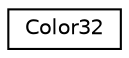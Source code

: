 digraph G
{
  edge [fontname="Helvetica",fontsize="10",labelfontname="Helvetica",labelfontsize="10"];
  node [fontname="Helvetica",fontsize="10",shape=record];
  rankdir=LR;
  Node1 [label="Color32",height=0.2,width=0.4,color="black", fillcolor="white", style="filled",URL="$da/d96/classColor32.html",tooltip="32 bit color stored as BGRA."];
}
